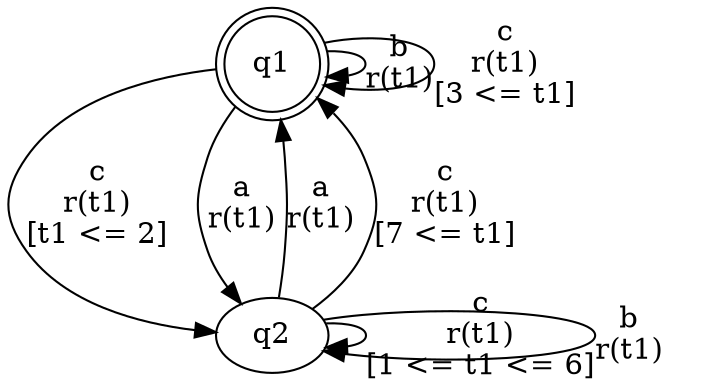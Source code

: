 digraph L {
	qq1[label=q1 shape=doublecircle]
	qq2[label=q2]
	qq1 -> qq1[label="b\nr(t1)\n"]
	qq1 -> qq2[label="c\nr(t1)\n[t1 <= 2]"]
	qq2 -> qq2[label="c\nr(t1)\n[1 <= t1 <= 6]"]
	qq2 -> qq1[label="a\nr(t1)\n"]
	qq2 -> qq1[label="c\nr(t1)\n[7 <= t1]"]
	qq2 -> qq2[label="b\nr(t1)\n"]
	qq1 -> qq1[label="c\nr(t1)\n[3 <= t1]"]
	qq1 -> qq2[label="a\nr(t1)\n"]
}
